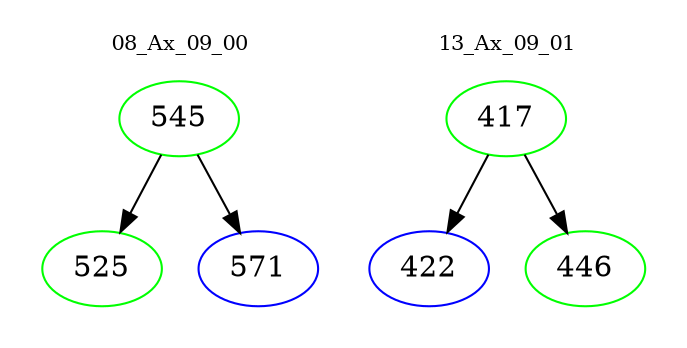 digraph{
subgraph cluster_0 {
color = white
label = "08_Ax_09_00";
fontsize=10;
T0_545 [label="545", color="green"]
T0_545 -> T0_525 [color="black"]
T0_525 [label="525", color="green"]
T0_545 -> T0_571 [color="black"]
T0_571 [label="571", color="blue"]
}
subgraph cluster_1 {
color = white
label = "13_Ax_09_01";
fontsize=10;
T1_417 [label="417", color="green"]
T1_417 -> T1_422 [color="black"]
T1_422 [label="422", color="blue"]
T1_417 -> T1_446 [color="black"]
T1_446 [label="446", color="green"]
}
}
